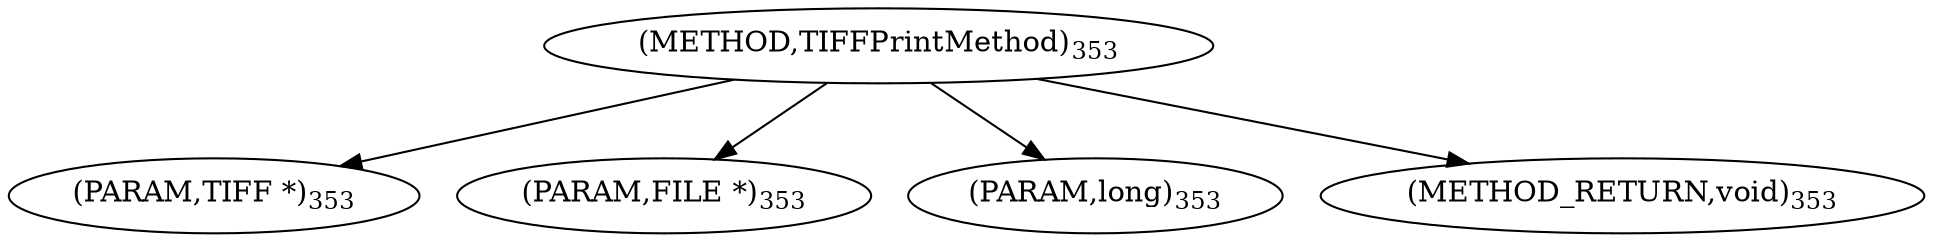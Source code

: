digraph "TIFFPrintMethod" {  
"8483" [label = <(METHOD,TIFFPrintMethod)<SUB>353</SUB>> ]
"8484" [label = <(PARAM,TIFF *)<SUB>353</SUB>> ]
"8485" [label = <(PARAM,FILE *)<SUB>353</SUB>> ]
"8486" [label = <(PARAM,long)<SUB>353</SUB>> ]
"8487" [label = <(METHOD_RETURN,void)<SUB>353</SUB>> ]
  "8483" -> "8484" 
  "8483" -> "8485" 
  "8483" -> "8486" 
  "8483" -> "8487" 
}
